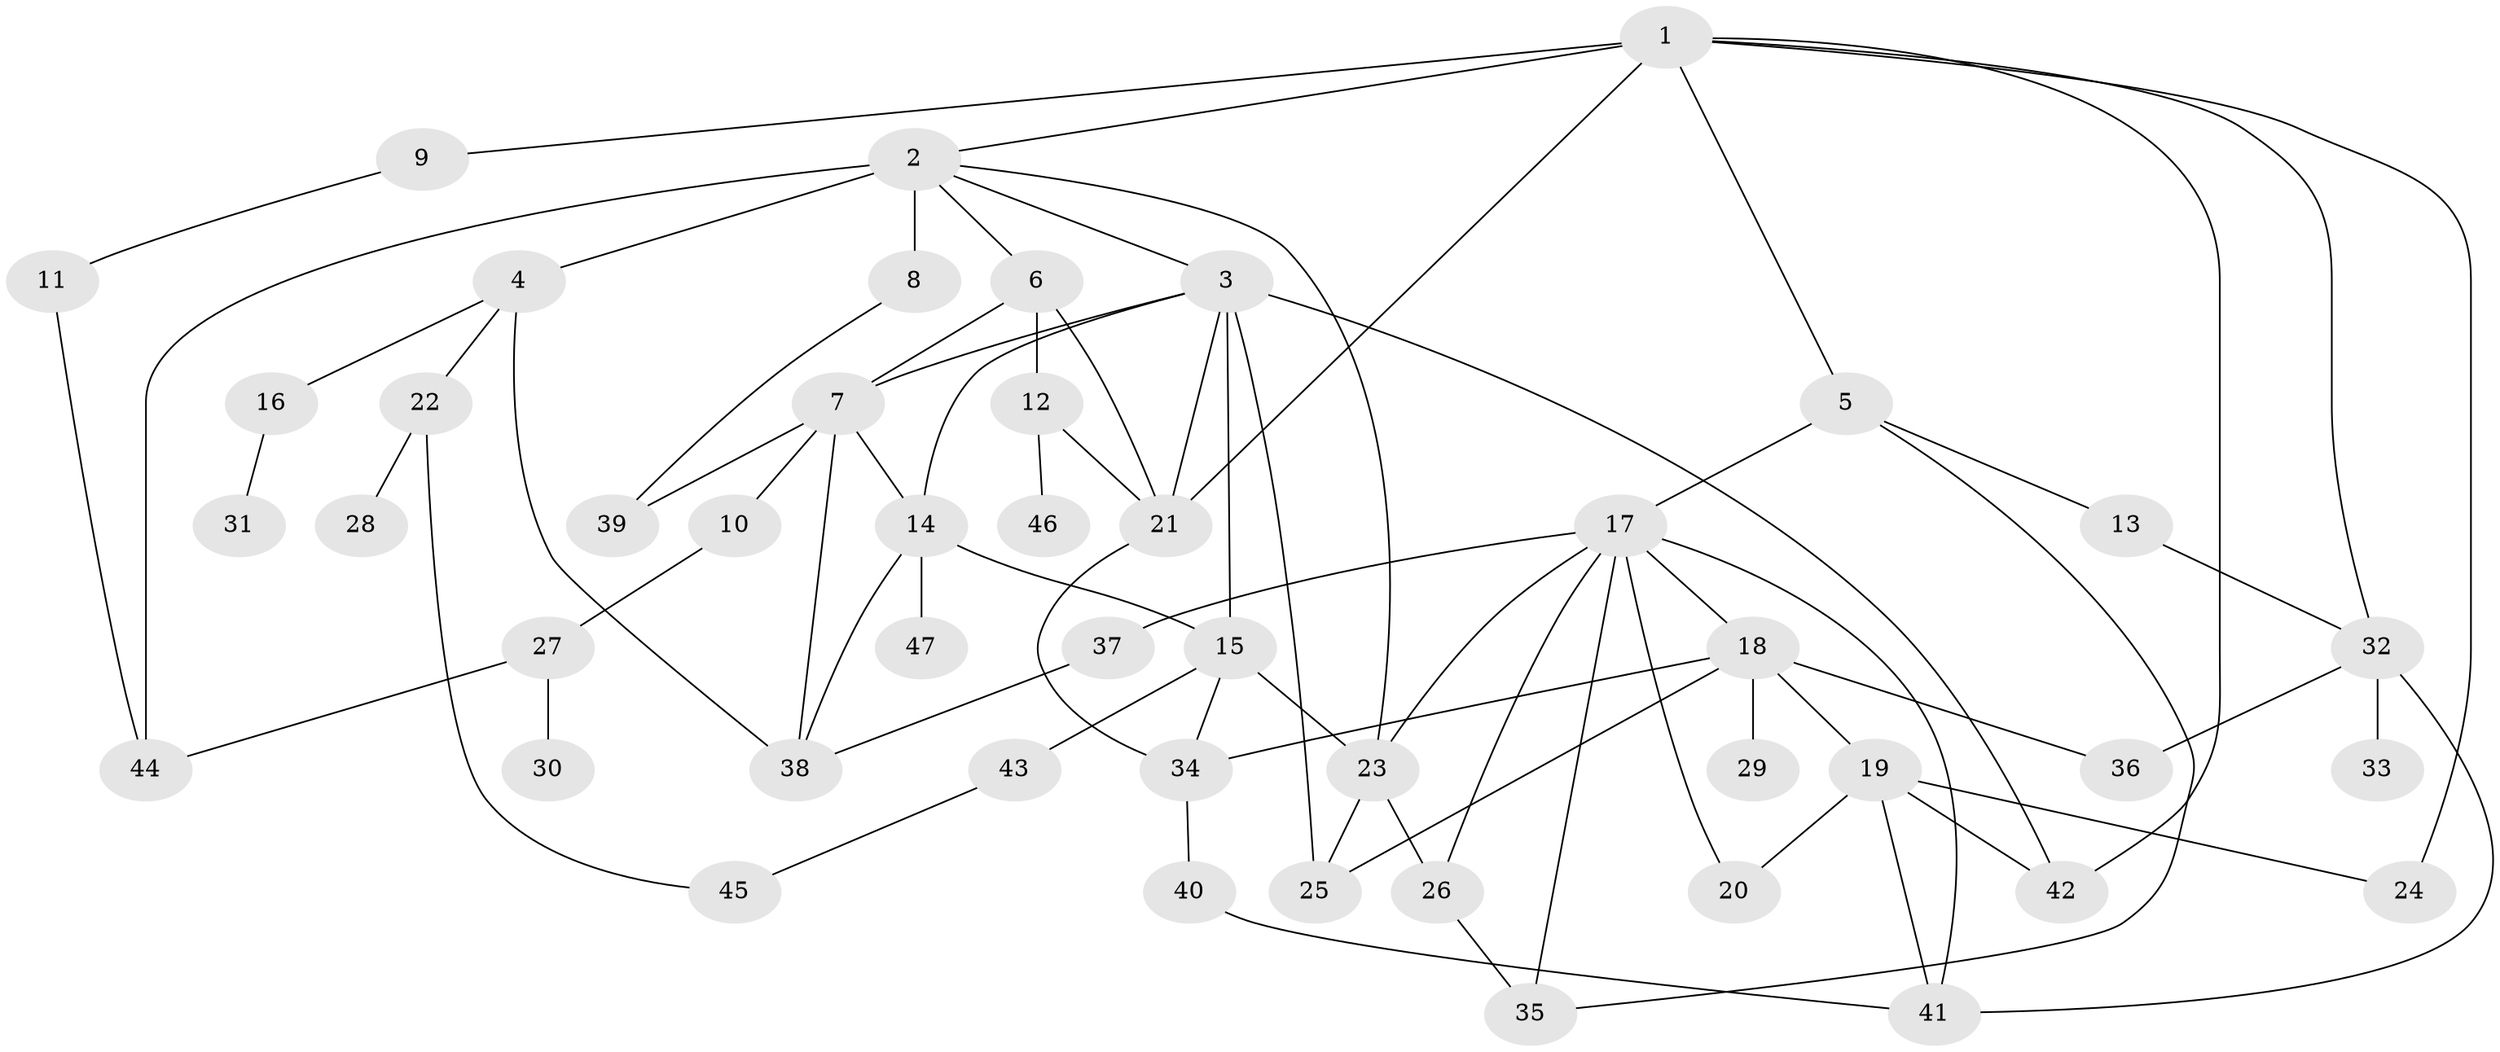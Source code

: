 // original degree distribution, {9: 0.021505376344086023, 6: 0.03225806451612903, 4: 0.06451612903225806, 5: 0.06451612903225806, 2: 0.3655913978494624, 7: 0.03225806451612903, 3: 0.1827956989247312, 1: 0.23655913978494625}
// Generated by graph-tools (version 1.1) at 2025/34/03/09/25 02:34:06]
// undirected, 47 vertices, 77 edges
graph export_dot {
graph [start="1"]
  node [color=gray90,style=filled];
  1;
  2;
  3;
  4;
  5;
  6;
  7;
  8;
  9;
  10;
  11;
  12;
  13;
  14;
  15;
  16;
  17;
  18;
  19;
  20;
  21;
  22;
  23;
  24;
  25;
  26;
  27;
  28;
  29;
  30;
  31;
  32;
  33;
  34;
  35;
  36;
  37;
  38;
  39;
  40;
  41;
  42;
  43;
  44;
  45;
  46;
  47;
  1 -- 2 [weight=2.0];
  1 -- 5 [weight=1.0];
  1 -- 9 [weight=1.0];
  1 -- 21 [weight=1.0];
  1 -- 24 [weight=1.0];
  1 -- 32 [weight=1.0];
  1 -- 42 [weight=1.0];
  2 -- 3 [weight=1.0];
  2 -- 4 [weight=2.0];
  2 -- 6 [weight=1.0];
  2 -- 8 [weight=3.0];
  2 -- 23 [weight=1.0];
  2 -- 44 [weight=1.0];
  3 -- 7 [weight=1.0];
  3 -- 14 [weight=1.0];
  3 -- 15 [weight=2.0];
  3 -- 21 [weight=1.0];
  3 -- 25 [weight=1.0];
  3 -- 42 [weight=1.0];
  4 -- 16 [weight=1.0];
  4 -- 22 [weight=1.0];
  4 -- 38 [weight=1.0];
  5 -- 13 [weight=1.0];
  5 -- 17 [weight=1.0];
  5 -- 35 [weight=1.0];
  6 -- 7 [weight=1.0];
  6 -- 12 [weight=1.0];
  6 -- 21 [weight=1.0];
  7 -- 10 [weight=1.0];
  7 -- 14 [weight=1.0];
  7 -- 38 [weight=1.0];
  7 -- 39 [weight=1.0];
  8 -- 39 [weight=1.0];
  9 -- 11 [weight=1.0];
  10 -- 27 [weight=1.0];
  11 -- 44 [weight=1.0];
  12 -- 21 [weight=1.0];
  12 -- 46 [weight=1.0];
  13 -- 32 [weight=1.0];
  14 -- 15 [weight=1.0];
  14 -- 38 [weight=1.0];
  14 -- 47 [weight=1.0];
  15 -- 23 [weight=2.0];
  15 -- 34 [weight=1.0];
  15 -- 43 [weight=1.0];
  16 -- 31 [weight=1.0];
  17 -- 18 [weight=1.0];
  17 -- 20 [weight=1.0];
  17 -- 23 [weight=1.0];
  17 -- 26 [weight=1.0];
  17 -- 35 [weight=1.0];
  17 -- 37 [weight=1.0];
  17 -- 41 [weight=1.0];
  18 -- 19 [weight=1.0];
  18 -- 25 [weight=1.0];
  18 -- 29 [weight=1.0];
  18 -- 34 [weight=1.0];
  18 -- 36 [weight=1.0];
  19 -- 20 [weight=1.0];
  19 -- 24 [weight=1.0];
  19 -- 41 [weight=1.0];
  19 -- 42 [weight=1.0];
  21 -- 34 [weight=1.0];
  22 -- 28 [weight=1.0];
  22 -- 45 [weight=1.0];
  23 -- 25 [weight=1.0];
  23 -- 26 [weight=1.0];
  26 -- 35 [weight=1.0];
  27 -- 30 [weight=1.0];
  27 -- 44 [weight=1.0];
  32 -- 33 [weight=1.0];
  32 -- 36 [weight=1.0];
  32 -- 41 [weight=1.0];
  34 -- 40 [weight=1.0];
  37 -- 38 [weight=1.0];
  40 -- 41 [weight=1.0];
  43 -- 45 [weight=1.0];
}
